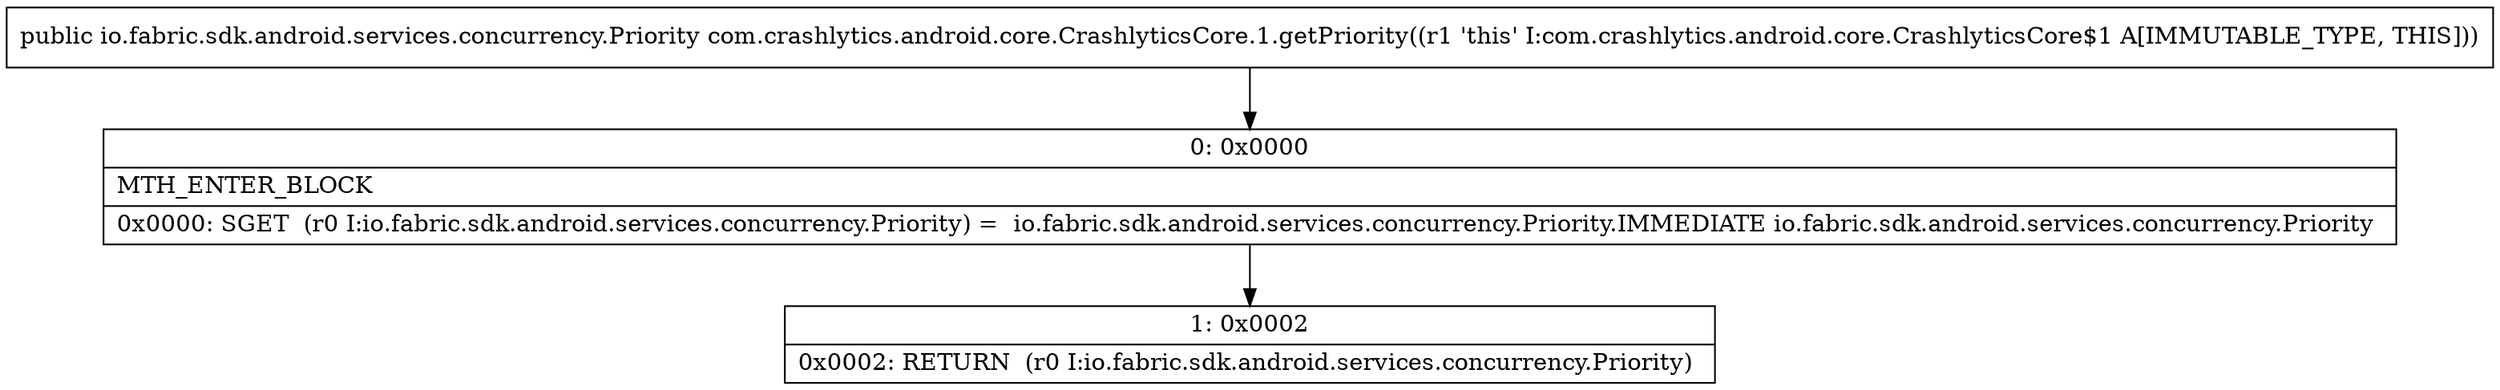digraph "CFG forcom.crashlytics.android.core.CrashlyticsCore.1.getPriority()Lio\/fabric\/sdk\/android\/services\/concurrency\/Priority;" {
Node_0 [shape=record,label="{0\:\ 0x0000|MTH_ENTER_BLOCK\l|0x0000: SGET  (r0 I:io.fabric.sdk.android.services.concurrency.Priority) =  io.fabric.sdk.android.services.concurrency.Priority.IMMEDIATE io.fabric.sdk.android.services.concurrency.Priority \l}"];
Node_1 [shape=record,label="{1\:\ 0x0002|0x0002: RETURN  (r0 I:io.fabric.sdk.android.services.concurrency.Priority) \l}"];
MethodNode[shape=record,label="{public io.fabric.sdk.android.services.concurrency.Priority com.crashlytics.android.core.CrashlyticsCore.1.getPriority((r1 'this' I:com.crashlytics.android.core.CrashlyticsCore$1 A[IMMUTABLE_TYPE, THIS])) }"];
MethodNode -> Node_0;
Node_0 -> Node_1;
}

